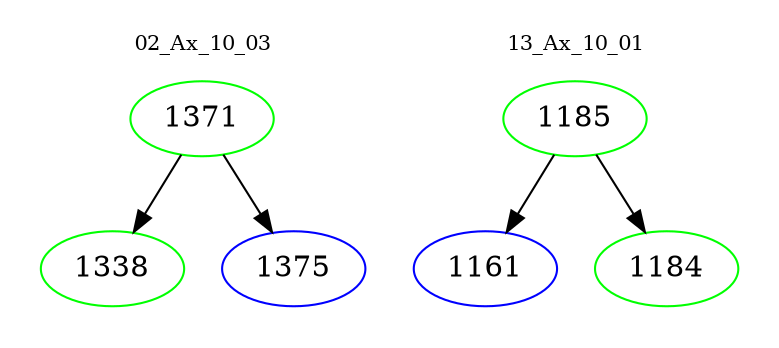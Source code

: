 digraph{
subgraph cluster_0 {
color = white
label = "02_Ax_10_03";
fontsize=10;
T0_1371 [label="1371", color="green"]
T0_1371 -> T0_1338 [color="black"]
T0_1338 [label="1338", color="green"]
T0_1371 -> T0_1375 [color="black"]
T0_1375 [label="1375", color="blue"]
}
subgraph cluster_1 {
color = white
label = "13_Ax_10_01";
fontsize=10;
T1_1185 [label="1185", color="green"]
T1_1185 -> T1_1161 [color="black"]
T1_1161 [label="1161", color="blue"]
T1_1185 -> T1_1184 [color="black"]
T1_1184 [label="1184", color="green"]
}
}
